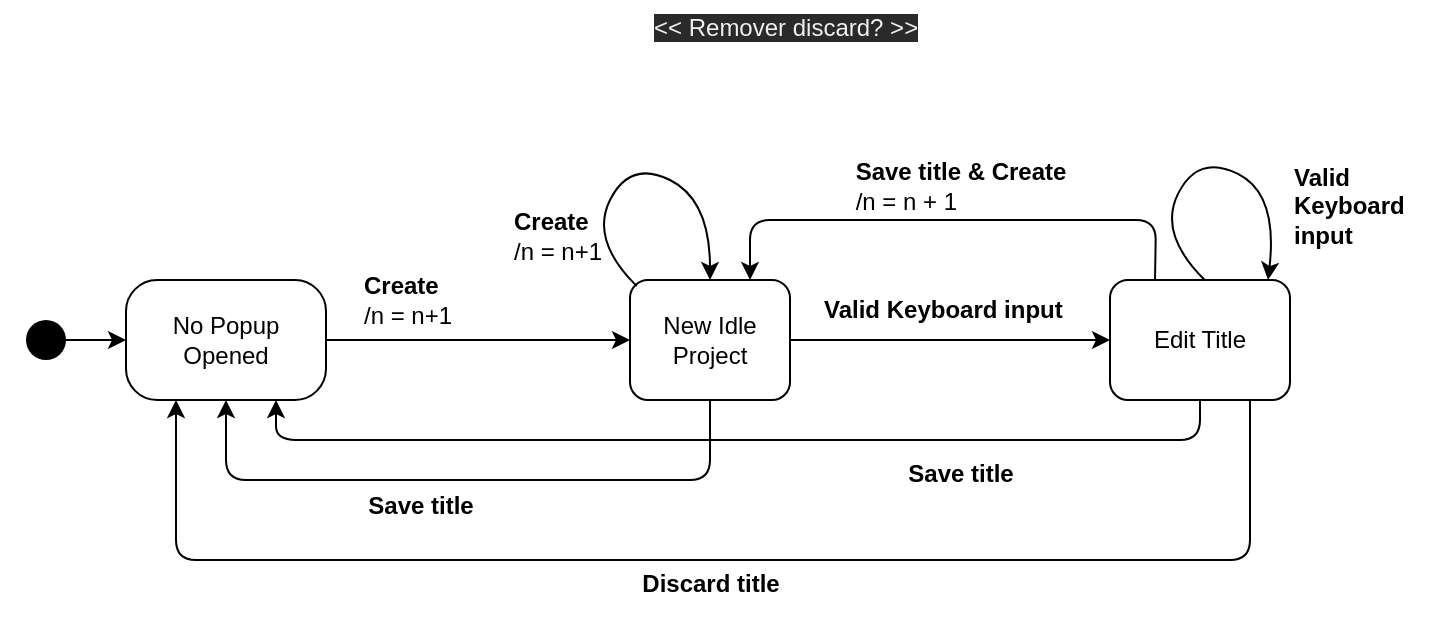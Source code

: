 <mxfile>
    <diagram id="jvSaRyRy9VlixMWbLIwb" name="Page-1">
        <mxGraphModel dx="1359" dy="616" grid="1" gridSize="10" guides="1" tooltips="1" connect="1" arrows="1" fold="1" page="1" pageScale="1" pageWidth="850" pageHeight="1100" math="0" shadow="0">
            <root>
                <mxCell id="0"/>
                <mxCell id="1" parent="0"/>
                <mxCell id="80" value="" style="rounded=0;whiteSpace=wrap;html=1;fillColor=#FFFFFF;strokeColor=none;strokeWidth=0;" parent="1" vertex="1">
                    <mxGeometry x="65" y="300" width="720" height="250" as="geometry"/>
                </mxCell>
                <mxCell id="45" style="edgeStyle=none;html=1;fontColor=#000000;labelBorderColor=none;strokeColor=#000000;" parent="1" source="55" target="44" edge="1">
                    <mxGeometry relative="1" as="geometry">
                        <mxPoint x="315" y="410" as="sourcePoint"/>
                    </mxGeometry>
                </mxCell>
                <mxCell id="47" style="edgeStyle=none;html=1;fontColor=#000000;labelBorderColor=none;strokeColor=#000000;" parent="1" source="44" target="46" edge="1">
                    <mxGeometry relative="1" as="geometry"/>
                </mxCell>
                <mxCell id="65" style="edgeStyle=none;html=1;exitX=0.5;exitY=1;exitDx=0;exitDy=0;entryX=0.5;entryY=1;entryDx=0;entryDy=0;fontColor=#000000;labelBorderColor=none;strokeColor=#000000;" parent="1" source="44" target="55" edge="1">
                    <mxGeometry relative="1" as="geometry">
                        <Array as="points">
                            <mxPoint x="420" y="480"/>
                            <mxPoint x="178" y="480"/>
                        </Array>
                    </mxGeometry>
                </mxCell>
                <mxCell id="44" value="New Idle&lt;br&gt;Project" style="rounded=1;whiteSpace=wrap;html=1;fillColor=none;fontColor=#000000;strokeColor=#000000;" parent="1" vertex="1">
                    <mxGeometry x="380" y="380" width="80" height="60" as="geometry"/>
                </mxCell>
                <mxCell id="61" style="edgeStyle=none;html=1;exitX=0.5;exitY=1;exitDx=0;exitDy=0;entryX=0.75;entryY=1;entryDx=0;entryDy=0;fontColor=#000000;labelBorderColor=none;strokeColor=#000000;" parent="1" source="46" target="55" edge="1">
                    <mxGeometry relative="1" as="geometry">
                        <Array as="points">
                            <mxPoint x="665" y="460"/>
                            <mxPoint x="203" y="460"/>
                        </Array>
                    </mxGeometry>
                </mxCell>
                <mxCell id="72" style="edgeStyle=none;html=1;exitX=0.25;exitY=0;exitDx=0;exitDy=0;entryX=0.75;entryY=0;entryDx=0;entryDy=0;fontColor=#000000;labelBorderColor=none;strokeColor=#000000;" parent="1" source="46" target="44" edge="1">
                    <mxGeometry relative="1" as="geometry">
                        <Array as="points">
                            <mxPoint x="643" y="350"/>
                            <mxPoint x="440" y="350"/>
                        </Array>
                    </mxGeometry>
                </mxCell>
                <mxCell id="46" value="Edit Title" style="rounded=1;whiteSpace=wrap;html=1;fillColor=none;fontColor=#000000;strokeColor=#000000;" parent="1" vertex="1">
                    <mxGeometry x="620" y="380" width="90" height="60" as="geometry"/>
                </mxCell>
                <mxCell id="51" value="&lt;b&gt;Create&lt;/b&gt;&lt;br&gt;/n = n+1" style="text;html=1;align=left;verticalAlign=middle;resizable=0;points=[];autosize=1;strokeColor=none;fillColor=none;fontColor=#000000;" parent="1" vertex="1">
                    <mxGeometry x="245" y="375" width="60" height="30" as="geometry"/>
                </mxCell>
                <mxCell id="53" value="&lt;b&gt;Valid Keyboard input&lt;/b&gt;" style="text;html=1;align=left;verticalAlign=middle;resizable=0;points=[];autosize=1;strokeColor=none;fillColor=none;fontColor=#000000;" parent="1" vertex="1">
                    <mxGeometry x="475" y="385" width="130" height="20" as="geometry"/>
                </mxCell>
                <mxCell id="54" value="&lt;div style=&quot;text-align: left&quot;&gt;&lt;b&gt;Save title&lt;/b&gt;&lt;/div&gt;" style="text;html=1;align=center;verticalAlign=middle;resizable=0;points=[];autosize=1;strokeColor=none;fillColor=none;fontColor=#000000;" parent="1" vertex="1">
                    <mxGeometry x="510" y="467" width="70" height="20" as="geometry"/>
                </mxCell>
                <mxCell id="55" value="No Popup Opened" style="rounded=1;whiteSpace=wrap;html=1;arcSize=26;fillColor=none;fontColor=#000000;strokeColor=#000000;" parent="1" vertex="1">
                    <mxGeometry x="128" y="380" width="100" height="60" as="geometry"/>
                </mxCell>
                <mxCell id="58" style="edgeStyle=none;html=1;exitX=1;exitY=0.5;exitDx=0;exitDy=0;entryX=0;entryY=0.5;entryDx=0;entryDy=0;fontColor=#000000;labelBorderColor=none;strokeColor=#000000;" parent="1" source="57" target="55" edge="1">
                    <mxGeometry relative="1" as="geometry"/>
                </mxCell>
                <mxCell id="57" value="" style="ellipse;fillColor=#000000;strokeColor=none;fontColor=#000000;" parent="1" vertex="1">
                    <mxGeometry x="78" y="400" width="20" height="20" as="geometry"/>
                </mxCell>
                <mxCell id="63" value="" style="curved=1;endArrow=classic;html=1;exitX=0.042;exitY=0.051;exitDx=0;exitDy=0;entryX=0.5;entryY=0;entryDx=0;entryDy=0;exitPerimeter=0;fontColor=#000000;labelBorderColor=none;strokeColor=#000000;" parent="1" source="44" target="44" edge="1">
                    <mxGeometry width="50" height="50" relative="1" as="geometry">
                        <mxPoint x="220" y="330" as="sourcePoint"/>
                        <mxPoint x="270" y="280" as="targetPoint"/>
                        <Array as="points">
                            <mxPoint x="360" y="360"/>
                            <mxPoint x="380" y="320"/>
                            <mxPoint x="420" y="340"/>
                        </Array>
                    </mxGeometry>
                </mxCell>
                <mxCell id="64" value="&lt;b&gt;Create&lt;/b&gt;&lt;br&gt;&lt;div&gt;&lt;span&gt;/n = n+1&amp;nbsp;&lt;/span&gt;&lt;/div&gt;" style="text;html=1;align=left;verticalAlign=middle;resizable=0;points=[];autosize=1;strokeColor=none;fillColor=none;fontColor=#000000;" parent="1" vertex="1">
                    <mxGeometry x="320" y="343" width="60" height="30" as="geometry"/>
                </mxCell>
                <mxCell id="67" value="&lt;div style=&quot;text-align: left&quot;&gt;&lt;b&gt;Save title&lt;/b&gt;&lt;/div&gt;" style="text;html=1;align=center;verticalAlign=middle;resizable=0;points=[];autosize=1;strokeColor=none;fillColor=none;fontColor=#000000;" parent="1" vertex="1">
                    <mxGeometry x="240" y="483" width="70" height="20" as="geometry"/>
                </mxCell>
                <mxCell id="69" value="" style="curved=1;endArrow=classic;html=1;exitX=0.042;exitY=0.051;exitDx=0;exitDy=0;entryX=0.5;entryY=0;entryDx=0;entryDy=0;exitPerimeter=0;fontColor=#000000;labelBorderColor=none;strokeColor=#000000;" parent="1" edge="1">
                    <mxGeometry width="50" height="50" relative="1" as="geometry">
                        <mxPoint x="667.36" y="380.0" as="sourcePoint"/>
                        <mxPoint x="699" y="380" as="targetPoint"/>
                        <Array as="points">
                            <mxPoint x="644" y="356.94"/>
                            <mxPoint x="664" y="316.94"/>
                            <mxPoint x="704" y="336.94"/>
                        </Array>
                    </mxGeometry>
                </mxCell>
                <mxCell id="70" value="&lt;b&gt;Valid &lt;br&gt;Keyboard &lt;br&gt;input&lt;/b&gt;&lt;br&gt;&lt;div&gt;&lt;br&gt;&lt;/div&gt;" style="text;html=1;align=left;verticalAlign=middle;resizable=0;points=[];autosize=1;strokeColor=none;fillColor=none;fontColor=#000000;" parent="1" vertex="1">
                    <mxGeometry x="710" y="320" width="70" height="60" as="geometry"/>
                </mxCell>
                <mxCell id="77" value="&lt;div style=&quot;text-align: left&quot;&gt;&lt;b&gt;Save title &amp;amp; Create&lt;/b&gt;&lt;/div&gt;&lt;span&gt;&lt;div style=&quot;text-align: left&quot;&gt;&lt;span&gt;/n = n + 1&lt;/span&gt;&lt;span&gt;&lt;br&gt;&lt;/span&gt;&lt;/div&gt;&lt;/span&gt;" style="text;html=1;align=center;verticalAlign=middle;resizable=0;points=[];autosize=1;strokeColor=none;fillColor=none;fontColor=#000000;" parent="1" vertex="1">
                    <mxGeometry x="485" y="318" width="120" height="30" as="geometry"/>
                </mxCell>
                <mxCell id="78" style="edgeStyle=none;html=1;entryX=0.25;entryY=1;entryDx=0;entryDy=0;fontColor=#000000;labelBorderColor=none;strokeColor=#000000;" parent="1" target="55" edge="1">
                    <mxGeometry relative="1" as="geometry">
                        <Array as="points">
                            <mxPoint x="690" y="520"/>
                            <mxPoint x="430" y="520"/>
                            <mxPoint x="153" y="520"/>
                        </Array>
                        <mxPoint x="690" y="440" as="sourcePoint"/>
                        <mxPoint x="105" y="440" as="targetPoint"/>
                    </mxGeometry>
                </mxCell>
                <mxCell id="79" value="&lt;div style=&quot;text-align: left&quot;&gt;&lt;b&gt;Discard title&lt;/b&gt;&lt;/div&gt;" style="text;html=1;align=center;verticalAlign=middle;resizable=0;points=[];autosize=1;strokeColor=none;fillColor=none;fontColor=#000000;" parent="1" vertex="1">
                    <mxGeometry x="380" y="522" width="80" height="20" as="geometry"/>
                </mxCell>
                <mxCell id="81" value="&lt;span style=&quot;color: rgb(240, 240, 240); font-family: helvetica; font-size: 12px; font-style: normal; font-weight: 400; letter-spacing: normal; text-align: center; text-indent: 0px; text-transform: none; word-spacing: 0px; background-color: rgb(42, 42, 42); display: inline; float: none;&quot;&gt;&amp;lt;&amp;lt; Remover discard? &amp;gt;&amp;gt;&lt;/span&gt;" style="text;whiteSpace=wrap;html=1;" parent="1" vertex="1">
                    <mxGeometry x="390" y="240" width="150" height="30" as="geometry"/>
                </mxCell>
            </root>
        </mxGraphModel>
    </diagram>
</mxfile>